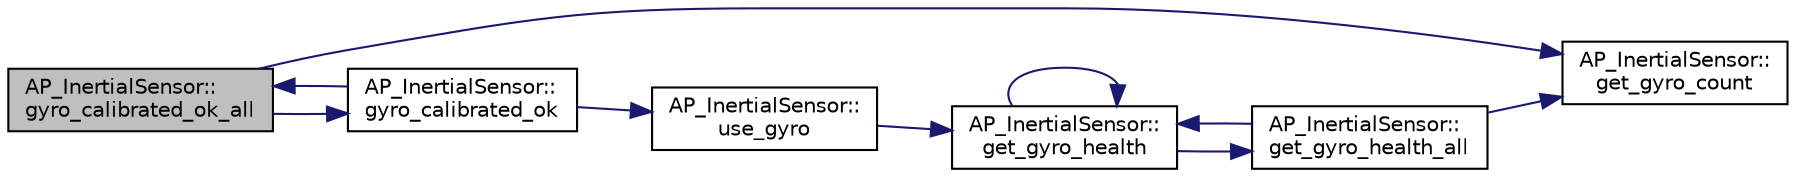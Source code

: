 digraph "AP_InertialSensor::gyro_calibrated_ok_all"
{
 // INTERACTIVE_SVG=YES
  edge [fontname="Helvetica",fontsize="10",labelfontname="Helvetica",labelfontsize="10"];
  node [fontname="Helvetica",fontsize="10",shape=record];
  rankdir="LR";
  Node1 [label="AP_InertialSensor::\lgyro_calibrated_ok_all",height=0.2,width=0.4,color="black", fillcolor="grey75", style="filled", fontcolor="black"];
  Node1 -> Node2 [color="midnightblue",fontsize="10",style="solid",fontname="Helvetica"];
  Node2 [label="AP_InertialSensor::\lget_gyro_count",height=0.2,width=0.4,color="black", fillcolor="white", style="filled",URL="$classAP__InertialSensor.html#aef7fac4fe6ae817ed325f9e35735e94d"];
  Node1 -> Node3 [color="midnightblue",fontsize="10",style="solid",fontname="Helvetica"];
  Node3 [label="AP_InertialSensor::\lgyro_calibrated_ok",height=0.2,width=0.4,color="black", fillcolor="white", style="filled",URL="$classAP__InertialSensor.html#abf85be853403ed980ae938e7d4e001ae"];
  Node3 -> Node1 [color="midnightblue",fontsize="10",style="solid",fontname="Helvetica"];
  Node3 -> Node4 [color="midnightblue",fontsize="10",style="solid",fontname="Helvetica"];
  Node4 [label="AP_InertialSensor::\luse_gyro",height=0.2,width=0.4,color="black", fillcolor="white", style="filled",URL="$classAP__InertialSensor.html#a9e282c96973585fd9d22973a751fdf03"];
  Node4 -> Node5 [color="midnightblue",fontsize="10",style="solid",fontname="Helvetica"];
  Node5 [label="AP_InertialSensor::\lget_gyro_health",height=0.2,width=0.4,color="black", fillcolor="white", style="filled",URL="$classAP__InertialSensor.html#aaaf8d4cc4a63cb4cd2aca8f3f59166e0"];
  Node5 -> Node5 [color="midnightblue",fontsize="10",style="solid",fontname="Helvetica"];
  Node5 -> Node6 [color="midnightblue",fontsize="10",style="solid",fontname="Helvetica"];
  Node6 [label="AP_InertialSensor::\lget_gyro_health_all",height=0.2,width=0.4,color="black", fillcolor="white", style="filled",URL="$classAP__InertialSensor.html#a00092a217e7cd8f617103e3f03acb56b"];
  Node6 -> Node2 [color="midnightblue",fontsize="10",style="solid",fontname="Helvetica"];
  Node6 -> Node5 [color="midnightblue",fontsize="10",style="solid",fontname="Helvetica"];
}
